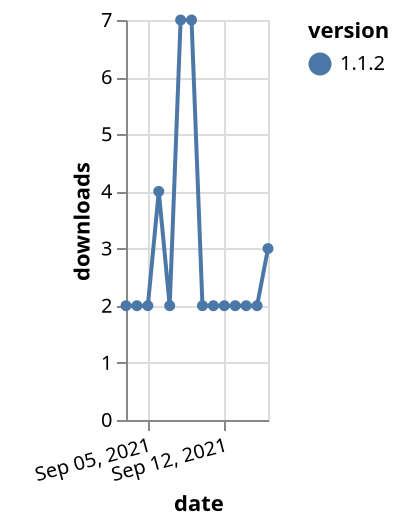 {"$schema": "https://vega.github.io/schema/vega-lite/v5.json", "description": "A simple bar chart with embedded data.", "data": {"values": [{"date": "2021-09-03", "total": 3364, "delta": 2, "version": "1.1.2"}, {"date": "2021-09-04", "total": 3366, "delta": 2, "version": "1.1.2"}, {"date": "2021-09-05", "total": 3368, "delta": 2, "version": "1.1.2"}, {"date": "2021-09-06", "total": 3372, "delta": 4, "version": "1.1.2"}, {"date": "2021-09-07", "total": 3374, "delta": 2, "version": "1.1.2"}, {"date": "2021-09-08", "total": 3381, "delta": 7, "version": "1.1.2"}, {"date": "2021-09-09", "total": 3388, "delta": 7, "version": "1.1.2"}, {"date": "2021-09-10", "total": 3390, "delta": 2, "version": "1.1.2"}, {"date": "2021-09-11", "total": 3392, "delta": 2, "version": "1.1.2"}, {"date": "2021-09-12", "total": 3394, "delta": 2, "version": "1.1.2"}, {"date": "2021-09-13", "total": 3396, "delta": 2, "version": "1.1.2"}, {"date": "2021-09-14", "total": 3398, "delta": 2, "version": "1.1.2"}, {"date": "2021-09-15", "total": 3400, "delta": 2, "version": "1.1.2"}, {"date": "2021-09-16", "total": 3403, "delta": 3, "version": "1.1.2"}]}, "width": "container", "mark": {"type": "line", "point": {"filled": true}}, "encoding": {"x": {"field": "date", "type": "temporal", "timeUnit": "yearmonthdate", "title": "date", "axis": {"labelAngle": -15}}, "y": {"field": "delta", "type": "quantitative", "title": "downloads"}, "color": {"field": "version", "type": "nominal"}, "tooltip": {"field": "delta"}}}